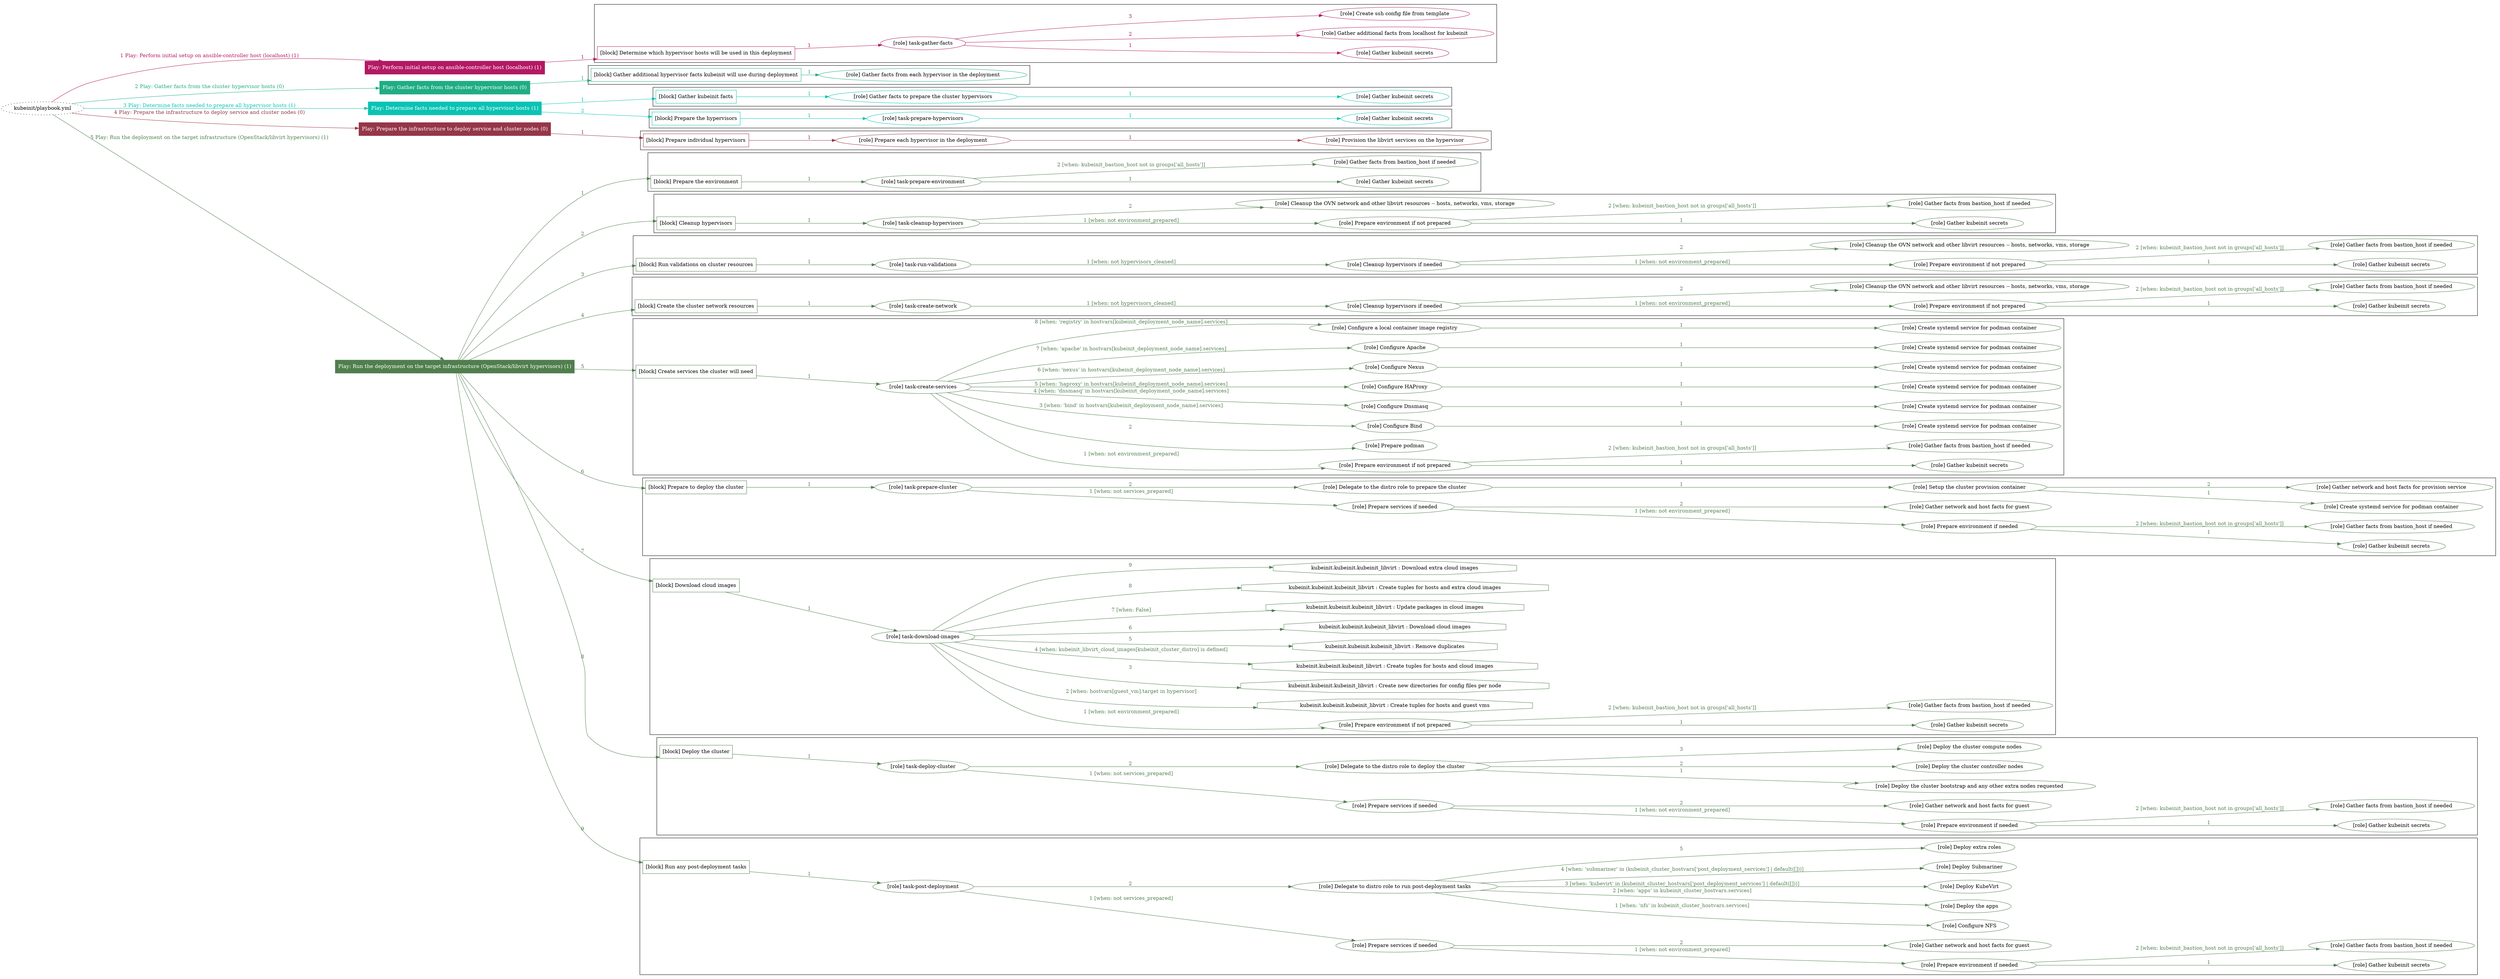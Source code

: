 digraph {
	graph [concentrate=true ordering=in rankdir=LR ratio=fill]
	edge [esep=5 sep=10]
	"kubeinit/playbook.yml" [URL="/home/runner/work/kubeinit/kubeinit/kubeinit/playbook.yml" id=playbook_418d2bfc style=dotted]
	"kubeinit/playbook.yml" -> play_fb52fb12 [label="1 Play: Perform initial setup on ansible-controller host (localhost) (1)" color="#b31964" fontcolor="#b31964" id=edge_play_fb52fb12 labeltooltip="1 Play: Perform initial setup on ansible-controller host (localhost) (1)" tooltip="1 Play: Perform initial setup on ansible-controller host (localhost) (1)"]
	subgraph "Play: Perform initial setup on ansible-controller host (localhost) (1)" {
		play_fb52fb12 [label="Play: Perform initial setup on ansible-controller host (localhost) (1)" URL="/home/runner/work/kubeinit/kubeinit/kubeinit/playbook.yml" color="#b31964" fontcolor="#ffffff" id=play_fb52fb12 shape=box style=filled tooltip=localhost]
		play_fb52fb12 -> block_647c494e [label=1 color="#b31964" fontcolor="#b31964" id=edge_block_647c494e labeltooltip=1 tooltip=1]
		subgraph cluster_block_647c494e {
			block_647c494e [label="[block] Determine which hypervisor hosts will be used in this deployment" URL="/home/runner/work/kubeinit/kubeinit/kubeinit/playbook.yml" color="#b31964" id=block_647c494e labeltooltip="Determine which hypervisor hosts will be used in this deployment" shape=box tooltip="Determine which hypervisor hosts will be used in this deployment"]
			block_647c494e -> role_8c9e8467 [label="1 " color="#b31964" fontcolor="#b31964" id=edge_role_8c9e8467 labeltooltip="1 " tooltip="1 "]
			subgraph "task-gather-facts" {
				role_8c9e8467 [label="[role] task-gather-facts" URL="/home/runner/work/kubeinit/kubeinit/kubeinit/playbook.yml" color="#b31964" id=role_8c9e8467 tooltip="task-gather-facts"]
				role_8c9e8467 -> role_07cc0f21 [label="1 " color="#b31964" fontcolor="#b31964" id=edge_role_07cc0f21 labeltooltip="1 " tooltip="1 "]
				subgraph "Gather kubeinit secrets" {
					role_07cc0f21 [label="[role] Gather kubeinit secrets" URL="/home/runner/.ansible/collections/ansible_collections/kubeinit/kubeinit/roles/kubeinit_prepare/tasks/build_hypervisors_group.yml" color="#b31964" id=role_07cc0f21 tooltip="Gather kubeinit secrets"]
				}
				role_8c9e8467 -> role_254f6310 [label="2 " color="#b31964" fontcolor="#b31964" id=edge_role_254f6310 labeltooltip="2 " tooltip="2 "]
				subgraph "Gather additional facts from localhost for kubeinit" {
					role_254f6310 [label="[role] Gather additional facts from localhost for kubeinit" URL="/home/runner/.ansible/collections/ansible_collections/kubeinit/kubeinit/roles/kubeinit_prepare/tasks/build_hypervisors_group.yml" color="#b31964" id=role_254f6310 tooltip="Gather additional facts from localhost for kubeinit"]
				}
				role_8c9e8467 -> role_750f3390 [label="3 " color="#b31964" fontcolor="#b31964" id=edge_role_750f3390 labeltooltip="3 " tooltip="3 "]
				subgraph "Create ssh config file from template" {
					role_750f3390 [label="[role] Create ssh config file from template" URL="/home/runner/.ansible/collections/ansible_collections/kubeinit/kubeinit/roles/kubeinit_prepare/tasks/build_hypervisors_group.yml" color="#b31964" id=role_750f3390 tooltip="Create ssh config file from template"]
				}
			}
		}
	}
	"kubeinit/playbook.yml" -> play_cf4143d2 [label="2 Play: Gather facts from the cluster hypervisor hosts (0)" color="#1fad84" fontcolor="#1fad84" id=edge_play_cf4143d2 labeltooltip="2 Play: Gather facts from the cluster hypervisor hosts (0)" tooltip="2 Play: Gather facts from the cluster hypervisor hosts (0)"]
	subgraph "Play: Gather facts from the cluster hypervisor hosts (0)" {
		play_cf4143d2 [label="Play: Gather facts from the cluster hypervisor hosts (0)" URL="/home/runner/work/kubeinit/kubeinit/kubeinit/playbook.yml" color="#1fad84" fontcolor="#ffffff" id=play_cf4143d2 shape=box style=filled tooltip="Play: Gather facts from the cluster hypervisor hosts (0)"]
		play_cf4143d2 -> block_c5629b0e [label=1 color="#1fad84" fontcolor="#1fad84" id=edge_block_c5629b0e labeltooltip=1 tooltip=1]
		subgraph cluster_block_c5629b0e {
			block_c5629b0e [label="[block] Gather additional hypervisor facts kubeinit will use during deployment" URL="/home/runner/work/kubeinit/kubeinit/kubeinit/playbook.yml" color="#1fad84" id=block_c5629b0e labeltooltip="Gather additional hypervisor facts kubeinit will use during deployment" shape=box tooltip="Gather additional hypervisor facts kubeinit will use during deployment"]
			block_c5629b0e -> role_1d498ce4 [label="1 " color="#1fad84" fontcolor="#1fad84" id=edge_role_1d498ce4 labeltooltip="1 " tooltip="1 "]
			subgraph "Gather facts from each hypervisor in the deployment" {
				role_1d498ce4 [label="[role] Gather facts from each hypervisor in the deployment" URL="/home/runner/work/kubeinit/kubeinit/kubeinit/playbook.yml" color="#1fad84" id=role_1d498ce4 tooltip="Gather facts from each hypervisor in the deployment"]
			}
		}
	}
	"kubeinit/playbook.yml" -> play_e9fd1dc8 [label="3 Play: Determine facts needed to prepare all hypervisor hosts (1)" color="#09c3b4" fontcolor="#09c3b4" id=edge_play_e9fd1dc8 labeltooltip="3 Play: Determine facts needed to prepare all hypervisor hosts (1)" tooltip="3 Play: Determine facts needed to prepare all hypervisor hosts (1)"]
	subgraph "Play: Determine facts needed to prepare all hypervisor hosts (1)" {
		play_e9fd1dc8 [label="Play: Determine facts needed to prepare all hypervisor hosts (1)" URL="/home/runner/work/kubeinit/kubeinit/kubeinit/playbook.yml" color="#09c3b4" fontcolor="#ffffff" id=play_e9fd1dc8 shape=box style=filled tooltip=localhost]
		play_e9fd1dc8 -> block_72be83f2 [label=1 color="#09c3b4" fontcolor="#09c3b4" id=edge_block_72be83f2 labeltooltip=1 tooltip=1]
		subgraph cluster_block_72be83f2 {
			block_72be83f2 [label="[block] Gather kubeinit facts" URL="/home/runner/work/kubeinit/kubeinit/kubeinit/playbook.yml" color="#09c3b4" id=block_72be83f2 labeltooltip="Gather kubeinit facts" shape=box tooltip="Gather kubeinit facts"]
			block_72be83f2 -> role_18a1ffec [label="1 " color="#09c3b4" fontcolor="#09c3b4" id=edge_role_18a1ffec labeltooltip="1 " tooltip="1 "]
			subgraph "Gather facts to prepare the cluster hypervisors" {
				role_18a1ffec [label="[role] Gather facts to prepare the cluster hypervisors" URL="/home/runner/work/kubeinit/kubeinit/kubeinit/playbook.yml" color="#09c3b4" id=role_18a1ffec tooltip="Gather facts to prepare the cluster hypervisors"]
				role_18a1ffec -> role_fac9ff29 [label="1 " color="#09c3b4" fontcolor="#09c3b4" id=edge_role_fac9ff29 labeltooltip="1 " tooltip="1 "]
				subgraph "Gather kubeinit secrets" {
					role_fac9ff29 [label="[role] Gather kubeinit secrets" URL="/home/runner/.ansible/collections/ansible_collections/kubeinit/kubeinit/roles/kubeinit_prepare/tasks/gather_kubeinit_facts.yml" color="#09c3b4" id=role_fac9ff29 tooltip="Gather kubeinit secrets"]
				}
			}
		}
		play_e9fd1dc8 -> block_84695a06 [label=2 color="#09c3b4" fontcolor="#09c3b4" id=edge_block_84695a06 labeltooltip=2 tooltip=2]
		subgraph cluster_block_84695a06 {
			block_84695a06 [label="[block] Prepare the hypervisors" URL="/home/runner/work/kubeinit/kubeinit/kubeinit/playbook.yml" color="#09c3b4" id=block_84695a06 labeltooltip="Prepare the hypervisors" shape=box tooltip="Prepare the hypervisors"]
			block_84695a06 -> role_2bb47399 [label="1 " color="#09c3b4" fontcolor="#09c3b4" id=edge_role_2bb47399 labeltooltip="1 " tooltip="1 "]
			subgraph "task-prepare-hypervisors" {
				role_2bb47399 [label="[role] task-prepare-hypervisors" URL="/home/runner/work/kubeinit/kubeinit/kubeinit/playbook.yml" color="#09c3b4" id=role_2bb47399 tooltip="task-prepare-hypervisors"]
				role_2bb47399 -> role_1e9d9e62 [label="1 " color="#09c3b4" fontcolor="#09c3b4" id=edge_role_1e9d9e62 labeltooltip="1 " tooltip="1 "]
				subgraph "Gather kubeinit secrets" {
					role_1e9d9e62 [label="[role] Gather kubeinit secrets" URL="/home/runner/.ansible/collections/ansible_collections/kubeinit/kubeinit/roles/kubeinit_prepare/tasks/gather_kubeinit_facts.yml" color="#09c3b4" id=role_1e9d9e62 tooltip="Gather kubeinit secrets"]
				}
			}
		}
	}
	"kubeinit/playbook.yml" -> play_5a05a8ad [label="4 Play: Prepare the infrastructure to deploy service and cluster nodes (0)" color="#963648" fontcolor="#963648" id=edge_play_5a05a8ad labeltooltip="4 Play: Prepare the infrastructure to deploy service and cluster nodes (0)" tooltip="4 Play: Prepare the infrastructure to deploy service and cluster nodes (0)"]
	subgraph "Play: Prepare the infrastructure to deploy service and cluster nodes (0)" {
		play_5a05a8ad [label="Play: Prepare the infrastructure to deploy service and cluster nodes (0)" URL="/home/runner/work/kubeinit/kubeinit/kubeinit/playbook.yml" color="#963648" fontcolor="#ffffff" id=play_5a05a8ad shape=box style=filled tooltip="Play: Prepare the infrastructure to deploy service and cluster nodes (0)"]
		play_5a05a8ad -> block_cf845416 [label=1 color="#963648" fontcolor="#963648" id=edge_block_cf845416 labeltooltip=1 tooltip=1]
		subgraph cluster_block_cf845416 {
			block_cf845416 [label="[block] Prepare individual hypervisors" URL="/home/runner/work/kubeinit/kubeinit/kubeinit/playbook.yml" color="#963648" id=block_cf845416 labeltooltip="Prepare individual hypervisors" shape=box tooltip="Prepare individual hypervisors"]
			block_cf845416 -> role_5f74d493 [label="1 " color="#963648" fontcolor="#963648" id=edge_role_5f74d493 labeltooltip="1 " tooltip="1 "]
			subgraph "Prepare each hypervisor in the deployment" {
				role_5f74d493 [label="[role] Prepare each hypervisor in the deployment" URL="/home/runner/work/kubeinit/kubeinit/kubeinit/playbook.yml" color="#963648" id=role_5f74d493 tooltip="Prepare each hypervisor in the deployment"]
				role_5f74d493 -> role_e49e40b5 [label="1 " color="#963648" fontcolor="#963648" id=edge_role_e49e40b5 labeltooltip="1 " tooltip="1 "]
				subgraph "Provision the libvirt services on the hypervisor" {
					role_e49e40b5 [label="[role] Provision the libvirt services on the hypervisor" URL="/home/runner/.ansible/collections/ansible_collections/kubeinit/kubeinit/roles/kubeinit_prepare/tasks/prepare_hypervisor.yml" color="#963648" id=role_e49e40b5 tooltip="Provision the libvirt services on the hypervisor"]
				}
			}
		}
	}
	"kubeinit/playbook.yml" -> play_226c351c [label="5 Play: Run the deployment on the target infrastructure (OpenStack/libvirt hypervisors) (1)" color="#507f4d" fontcolor="#507f4d" id=edge_play_226c351c labeltooltip="5 Play: Run the deployment on the target infrastructure (OpenStack/libvirt hypervisors) (1)" tooltip="5 Play: Run the deployment on the target infrastructure (OpenStack/libvirt hypervisors) (1)"]
	subgraph "Play: Run the deployment on the target infrastructure (OpenStack/libvirt hypervisors) (1)" {
		play_226c351c [label="Play: Run the deployment on the target infrastructure (OpenStack/libvirt hypervisors) (1)" URL="/home/runner/work/kubeinit/kubeinit/kubeinit/playbook.yml" color="#507f4d" fontcolor="#ffffff" id=play_226c351c shape=box style=filled tooltip=localhost]
		play_226c351c -> block_0d0833ee [label=1 color="#507f4d" fontcolor="#507f4d" id=edge_block_0d0833ee labeltooltip=1 tooltip=1]
		subgraph cluster_block_0d0833ee {
			block_0d0833ee [label="[block] Prepare the environment" URL="/home/runner/work/kubeinit/kubeinit/kubeinit/playbook.yml" color="#507f4d" id=block_0d0833ee labeltooltip="Prepare the environment" shape=box tooltip="Prepare the environment"]
			block_0d0833ee -> role_12a339a7 [label="1 " color="#507f4d" fontcolor="#507f4d" id=edge_role_12a339a7 labeltooltip="1 " tooltip="1 "]
			subgraph "task-prepare-environment" {
				role_12a339a7 [label="[role] task-prepare-environment" URL="/home/runner/work/kubeinit/kubeinit/kubeinit/playbook.yml" color="#507f4d" id=role_12a339a7 tooltip="task-prepare-environment"]
				role_12a339a7 -> role_9203b03c [label="1 " color="#507f4d" fontcolor="#507f4d" id=edge_role_9203b03c labeltooltip="1 " tooltip="1 "]
				subgraph "Gather kubeinit secrets" {
					role_9203b03c [label="[role] Gather kubeinit secrets" URL="/home/runner/.ansible/collections/ansible_collections/kubeinit/kubeinit/roles/kubeinit_prepare/tasks/gather_kubeinit_facts.yml" color="#507f4d" id=role_9203b03c tooltip="Gather kubeinit secrets"]
				}
				role_12a339a7 -> role_348e39b2 [label="2 [when: kubeinit_bastion_host not in groups['all_hosts']]" color="#507f4d" fontcolor="#507f4d" id=edge_role_348e39b2 labeltooltip="2 [when: kubeinit_bastion_host not in groups['all_hosts']]" tooltip="2 [when: kubeinit_bastion_host not in groups['all_hosts']]"]
				subgraph "Gather facts from bastion_host if needed" {
					role_348e39b2 [label="[role] Gather facts from bastion_host if needed" URL="/home/runner/.ansible/collections/ansible_collections/kubeinit/kubeinit/roles/kubeinit_prepare/tasks/main.yml" color="#507f4d" id=role_348e39b2 tooltip="Gather facts from bastion_host if needed"]
				}
			}
		}
		play_226c351c -> block_e5f6776a [label=2 color="#507f4d" fontcolor="#507f4d" id=edge_block_e5f6776a labeltooltip=2 tooltip=2]
		subgraph cluster_block_e5f6776a {
			block_e5f6776a [label="[block] Cleanup hypervisors" URL="/home/runner/work/kubeinit/kubeinit/kubeinit/playbook.yml" color="#507f4d" id=block_e5f6776a labeltooltip="Cleanup hypervisors" shape=box tooltip="Cleanup hypervisors"]
			block_e5f6776a -> role_2f80d432 [label="1 " color="#507f4d" fontcolor="#507f4d" id=edge_role_2f80d432 labeltooltip="1 " tooltip="1 "]
			subgraph "task-cleanup-hypervisors" {
				role_2f80d432 [label="[role] task-cleanup-hypervisors" URL="/home/runner/work/kubeinit/kubeinit/kubeinit/playbook.yml" color="#507f4d" id=role_2f80d432 tooltip="task-cleanup-hypervisors"]
				role_2f80d432 -> role_4035e49c [label="1 [when: not environment_prepared]" color="#507f4d" fontcolor="#507f4d" id=edge_role_4035e49c labeltooltip="1 [when: not environment_prepared]" tooltip="1 [when: not environment_prepared]"]
				subgraph "Prepare environment if not prepared" {
					role_4035e49c [label="[role] Prepare environment if not prepared" URL="/home/runner/.ansible/collections/ansible_collections/kubeinit/kubeinit/roles/kubeinit_libvirt/tasks/cleanup_hypervisors.yml" color="#507f4d" id=role_4035e49c tooltip="Prepare environment if not prepared"]
					role_4035e49c -> role_05c20b3e [label="1 " color="#507f4d" fontcolor="#507f4d" id=edge_role_05c20b3e labeltooltip="1 " tooltip="1 "]
					subgraph "Gather kubeinit secrets" {
						role_05c20b3e [label="[role] Gather kubeinit secrets" URL="/home/runner/.ansible/collections/ansible_collections/kubeinit/kubeinit/roles/kubeinit_prepare/tasks/gather_kubeinit_facts.yml" color="#507f4d" id=role_05c20b3e tooltip="Gather kubeinit secrets"]
					}
					role_4035e49c -> role_da73dd95 [label="2 [when: kubeinit_bastion_host not in groups['all_hosts']]" color="#507f4d" fontcolor="#507f4d" id=edge_role_da73dd95 labeltooltip="2 [when: kubeinit_bastion_host not in groups['all_hosts']]" tooltip="2 [when: kubeinit_bastion_host not in groups['all_hosts']]"]
					subgraph "Gather facts from bastion_host if needed" {
						role_da73dd95 [label="[role] Gather facts from bastion_host if needed" URL="/home/runner/.ansible/collections/ansible_collections/kubeinit/kubeinit/roles/kubeinit_prepare/tasks/main.yml" color="#507f4d" id=role_da73dd95 tooltip="Gather facts from bastion_host if needed"]
					}
				}
				role_2f80d432 -> role_8ffe65ba [label="2 " color="#507f4d" fontcolor="#507f4d" id=edge_role_8ffe65ba labeltooltip="2 " tooltip="2 "]
				subgraph "Cleanup the OVN network and other libvirt resources -- hosts, networks, vms, storage" {
					role_8ffe65ba [label="[role] Cleanup the OVN network and other libvirt resources -- hosts, networks, vms, storage" URL="/home/runner/.ansible/collections/ansible_collections/kubeinit/kubeinit/roles/kubeinit_libvirt/tasks/cleanup_hypervisors.yml" color="#507f4d" id=role_8ffe65ba tooltip="Cleanup the OVN network and other libvirt resources -- hosts, networks, vms, storage"]
				}
			}
		}
		play_226c351c -> block_7e223d70 [label=3 color="#507f4d" fontcolor="#507f4d" id=edge_block_7e223d70 labeltooltip=3 tooltip=3]
		subgraph cluster_block_7e223d70 {
			block_7e223d70 [label="[block] Run validations on cluster resources" URL="/home/runner/work/kubeinit/kubeinit/kubeinit/playbook.yml" color="#507f4d" id=block_7e223d70 labeltooltip="Run validations on cluster resources" shape=box tooltip="Run validations on cluster resources"]
			block_7e223d70 -> role_1813e3e9 [label="1 " color="#507f4d" fontcolor="#507f4d" id=edge_role_1813e3e9 labeltooltip="1 " tooltip="1 "]
			subgraph "task-run-validations" {
				role_1813e3e9 [label="[role] task-run-validations" URL="/home/runner/work/kubeinit/kubeinit/kubeinit/playbook.yml" color="#507f4d" id=role_1813e3e9 tooltip="task-run-validations"]
				role_1813e3e9 -> role_ac497dbe [label="1 [when: not hypervisors_cleaned]" color="#507f4d" fontcolor="#507f4d" id=edge_role_ac497dbe labeltooltip="1 [when: not hypervisors_cleaned]" tooltip="1 [when: not hypervisors_cleaned]"]
				subgraph "Cleanup hypervisors if needed" {
					role_ac497dbe [label="[role] Cleanup hypervisors if needed" URL="/home/runner/.ansible/collections/ansible_collections/kubeinit/kubeinit/roles/kubeinit_validations/tasks/main.yml" color="#507f4d" id=role_ac497dbe tooltip="Cleanup hypervisors if needed"]
					role_ac497dbe -> role_4393bba1 [label="1 [when: not environment_prepared]" color="#507f4d" fontcolor="#507f4d" id=edge_role_4393bba1 labeltooltip="1 [when: not environment_prepared]" tooltip="1 [when: not environment_prepared]"]
					subgraph "Prepare environment if not prepared" {
						role_4393bba1 [label="[role] Prepare environment if not prepared" URL="/home/runner/.ansible/collections/ansible_collections/kubeinit/kubeinit/roles/kubeinit_libvirt/tasks/cleanup_hypervisors.yml" color="#507f4d" id=role_4393bba1 tooltip="Prepare environment if not prepared"]
						role_4393bba1 -> role_96490228 [label="1 " color="#507f4d" fontcolor="#507f4d" id=edge_role_96490228 labeltooltip="1 " tooltip="1 "]
						subgraph "Gather kubeinit secrets" {
							role_96490228 [label="[role] Gather kubeinit secrets" URL="/home/runner/.ansible/collections/ansible_collections/kubeinit/kubeinit/roles/kubeinit_prepare/tasks/gather_kubeinit_facts.yml" color="#507f4d" id=role_96490228 tooltip="Gather kubeinit secrets"]
						}
						role_4393bba1 -> role_9566bde4 [label="2 [when: kubeinit_bastion_host not in groups['all_hosts']]" color="#507f4d" fontcolor="#507f4d" id=edge_role_9566bde4 labeltooltip="2 [when: kubeinit_bastion_host not in groups['all_hosts']]" tooltip="2 [when: kubeinit_bastion_host not in groups['all_hosts']]"]
						subgraph "Gather facts from bastion_host if needed" {
							role_9566bde4 [label="[role] Gather facts from bastion_host if needed" URL="/home/runner/.ansible/collections/ansible_collections/kubeinit/kubeinit/roles/kubeinit_prepare/tasks/main.yml" color="#507f4d" id=role_9566bde4 tooltip="Gather facts from bastion_host if needed"]
						}
					}
					role_ac497dbe -> role_f7d7e502 [label="2 " color="#507f4d" fontcolor="#507f4d" id=edge_role_f7d7e502 labeltooltip="2 " tooltip="2 "]
					subgraph "Cleanup the OVN network and other libvirt resources -- hosts, networks, vms, storage" {
						role_f7d7e502 [label="[role] Cleanup the OVN network and other libvirt resources -- hosts, networks, vms, storage" URL="/home/runner/.ansible/collections/ansible_collections/kubeinit/kubeinit/roles/kubeinit_libvirt/tasks/cleanup_hypervisors.yml" color="#507f4d" id=role_f7d7e502 tooltip="Cleanup the OVN network and other libvirt resources -- hosts, networks, vms, storage"]
					}
				}
			}
		}
		play_226c351c -> block_7b2e7233 [label=4 color="#507f4d" fontcolor="#507f4d" id=edge_block_7b2e7233 labeltooltip=4 tooltip=4]
		subgraph cluster_block_7b2e7233 {
			block_7b2e7233 [label="[block] Create the cluster network resources" URL="/home/runner/work/kubeinit/kubeinit/kubeinit/playbook.yml" color="#507f4d" id=block_7b2e7233 labeltooltip="Create the cluster network resources" shape=box tooltip="Create the cluster network resources"]
			block_7b2e7233 -> role_59318cd5 [label="1 " color="#507f4d" fontcolor="#507f4d" id=edge_role_59318cd5 labeltooltip="1 " tooltip="1 "]
			subgraph "task-create-network" {
				role_59318cd5 [label="[role] task-create-network" URL="/home/runner/work/kubeinit/kubeinit/kubeinit/playbook.yml" color="#507f4d" id=role_59318cd5 tooltip="task-create-network"]
				role_59318cd5 -> role_4d03915d [label="1 [when: not hypervisors_cleaned]" color="#507f4d" fontcolor="#507f4d" id=edge_role_4d03915d labeltooltip="1 [when: not hypervisors_cleaned]" tooltip="1 [when: not hypervisors_cleaned]"]
				subgraph "Cleanup hypervisors if needed" {
					role_4d03915d [label="[role] Cleanup hypervisors if needed" URL="/home/runner/.ansible/collections/ansible_collections/kubeinit/kubeinit/roles/kubeinit_libvirt/tasks/create_network.yml" color="#507f4d" id=role_4d03915d tooltip="Cleanup hypervisors if needed"]
					role_4d03915d -> role_93c51bbc [label="1 [when: not environment_prepared]" color="#507f4d" fontcolor="#507f4d" id=edge_role_93c51bbc labeltooltip="1 [when: not environment_prepared]" tooltip="1 [when: not environment_prepared]"]
					subgraph "Prepare environment if not prepared" {
						role_93c51bbc [label="[role] Prepare environment if not prepared" URL="/home/runner/.ansible/collections/ansible_collections/kubeinit/kubeinit/roles/kubeinit_libvirt/tasks/cleanup_hypervisors.yml" color="#507f4d" id=role_93c51bbc tooltip="Prepare environment if not prepared"]
						role_93c51bbc -> role_6c30ab9c [label="1 " color="#507f4d" fontcolor="#507f4d" id=edge_role_6c30ab9c labeltooltip="1 " tooltip="1 "]
						subgraph "Gather kubeinit secrets" {
							role_6c30ab9c [label="[role] Gather kubeinit secrets" URL="/home/runner/.ansible/collections/ansible_collections/kubeinit/kubeinit/roles/kubeinit_prepare/tasks/gather_kubeinit_facts.yml" color="#507f4d" id=role_6c30ab9c tooltip="Gather kubeinit secrets"]
						}
						role_93c51bbc -> role_0e235330 [label="2 [when: kubeinit_bastion_host not in groups['all_hosts']]" color="#507f4d" fontcolor="#507f4d" id=edge_role_0e235330 labeltooltip="2 [when: kubeinit_bastion_host not in groups['all_hosts']]" tooltip="2 [when: kubeinit_bastion_host not in groups['all_hosts']]"]
						subgraph "Gather facts from bastion_host if needed" {
							role_0e235330 [label="[role] Gather facts from bastion_host if needed" URL="/home/runner/.ansible/collections/ansible_collections/kubeinit/kubeinit/roles/kubeinit_prepare/tasks/main.yml" color="#507f4d" id=role_0e235330 tooltip="Gather facts from bastion_host if needed"]
						}
					}
					role_4d03915d -> role_230f0620 [label="2 " color="#507f4d" fontcolor="#507f4d" id=edge_role_230f0620 labeltooltip="2 " tooltip="2 "]
					subgraph "Cleanup the OVN network and other libvirt resources -- hosts, networks, vms, storage" {
						role_230f0620 [label="[role] Cleanup the OVN network and other libvirt resources -- hosts, networks, vms, storage" URL="/home/runner/.ansible/collections/ansible_collections/kubeinit/kubeinit/roles/kubeinit_libvirt/tasks/cleanup_hypervisors.yml" color="#507f4d" id=role_230f0620 tooltip="Cleanup the OVN network and other libvirt resources -- hosts, networks, vms, storage"]
					}
				}
			}
		}
		play_226c351c -> block_770da440 [label=5 color="#507f4d" fontcolor="#507f4d" id=edge_block_770da440 labeltooltip=5 tooltip=5]
		subgraph cluster_block_770da440 {
			block_770da440 [label="[block] Create services the cluster will need" URL="/home/runner/work/kubeinit/kubeinit/kubeinit/playbook.yml" color="#507f4d" id=block_770da440 labeltooltip="Create services the cluster will need" shape=box tooltip="Create services the cluster will need"]
			block_770da440 -> role_fbfa5c6b [label="1 " color="#507f4d" fontcolor="#507f4d" id=edge_role_fbfa5c6b labeltooltip="1 " tooltip="1 "]
			subgraph "task-create-services" {
				role_fbfa5c6b [label="[role] task-create-services" URL="/home/runner/work/kubeinit/kubeinit/kubeinit/playbook.yml" color="#507f4d" id=role_fbfa5c6b tooltip="task-create-services"]
				role_fbfa5c6b -> role_f1bb0280 [label="1 [when: not environment_prepared]" color="#507f4d" fontcolor="#507f4d" id=edge_role_f1bb0280 labeltooltip="1 [when: not environment_prepared]" tooltip="1 [when: not environment_prepared]"]
				subgraph "Prepare environment if not prepared" {
					role_f1bb0280 [label="[role] Prepare environment if not prepared" URL="/home/runner/.ansible/collections/ansible_collections/kubeinit/kubeinit/roles/kubeinit_services/tasks/main.yml" color="#507f4d" id=role_f1bb0280 tooltip="Prepare environment if not prepared"]
					role_f1bb0280 -> role_6a27926b [label="1 " color="#507f4d" fontcolor="#507f4d" id=edge_role_6a27926b labeltooltip="1 " tooltip="1 "]
					subgraph "Gather kubeinit secrets" {
						role_6a27926b [label="[role] Gather kubeinit secrets" URL="/home/runner/.ansible/collections/ansible_collections/kubeinit/kubeinit/roles/kubeinit_prepare/tasks/gather_kubeinit_facts.yml" color="#507f4d" id=role_6a27926b tooltip="Gather kubeinit secrets"]
					}
					role_f1bb0280 -> role_a2e1a85d [label="2 [when: kubeinit_bastion_host not in groups['all_hosts']]" color="#507f4d" fontcolor="#507f4d" id=edge_role_a2e1a85d labeltooltip="2 [when: kubeinit_bastion_host not in groups['all_hosts']]" tooltip="2 [when: kubeinit_bastion_host not in groups['all_hosts']]"]
					subgraph "Gather facts from bastion_host if needed" {
						role_a2e1a85d [label="[role] Gather facts from bastion_host if needed" URL="/home/runner/.ansible/collections/ansible_collections/kubeinit/kubeinit/roles/kubeinit_prepare/tasks/main.yml" color="#507f4d" id=role_a2e1a85d tooltip="Gather facts from bastion_host if needed"]
					}
				}
				role_fbfa5c6b -> role_d52e52eb [label="2 " color="#507f4d" fontcolor="#507f4d" id=edge_role_d52e52eb labeltooltip="2 " tooltip="2 "]
				subgraph "Prepare podman" {
					role_d52e52eb [label="[role] Prepare podman" URL="/home/runner/.ansible/collections/ansible_collections/kubeinit/kubeinit/roles/kubeinit_services/tasks/00_create_service_pod.yml" color="#507f4d" id=role_d52e52eb tooltip="Prepare podman"]
				}
				role_fbfa5c6b -> role_a9e8539f [label="3 [when: 'bind' in hostvars[kubeinit_deployment_node_name].services]" color="#507f4d" fontcolor="#507f4d" id=edge_role_a9e8539f labeltooltip="3 [when: 'bind' in hostvars[kubeinit_deployment_node_name].services]" tooltip="3 [when: 'bind' in hostvars[kubeinit_deployment_node_name].services]"]
				subgraph "Configure Bind" {
					role_a9e8539f [label="[role] Configure Bind" URL="/home/runner/.ansible/collections/ansible_collections/kubeinit/kubeinit/roles/kubeinit_services/tasks/start_services_containers.yml" color="#507f4d" id=role_a9e8539f tooltip="Configure Bind"]
					role_a9e8539f -> role_d9cced98 [label="1 " color="#507f4d" fontcolor="#507f4d" id=edge_role_d9cced98 labeltooltip="1 " tooltip="1 "]
					subgraph "Create systemd service for podman container" {
						role_d9cced98 [label="[role] Create systemd service for podman container" URL="/home/runner/.ansible/collections/ansible_collections/kubeinit/kubeinit/roles/kubeinit_bind/tasks/main.yml" color="#507f4d" id=role_d9cced98 tooltip="Create systemd service for podman container"]
					}
				}
				role_fbfa5c6b -> role_77e31aeb [label="4 [when: 'dnsmasq' in hostvars[kubeinit_deployment_node_name].services]" color="#507f4d" fontcolor="#507f4d" id=edge_role_77e31aeb labeltooltip="4 [when: 'dnsmasq' in hostvars[kubeinit_deployment_node_name].services]" tooltip="4 [when: 'dnsmasq' in hostvars[kubeinit_deployment_node_name].services]"]
				subgraph "Configure Dnsmasq" {
					role_77e31aeb [label="[role] Configure Dnsmasq" URL="/home/runner/.ansible/collections/ansible_collections/kubeinit/kubeinit/roles/kubeinit_services/tasks/start_services_containers.yml" color="#507f4d" id=role_77e31aeb tooltip="Configure Dnsmasq"]
					role_77e31aeb -> role_8109e926 [label="1 " color="#507f4d" fontcolor="#507f4d" id=edge_role_8109e926 labeltooltip="1 " tooltip="1 "]
					subgraph "Create systemd service for podman container" {
						role_8109e926 [label="[role] Create systemd service for podman container" URL="/home/runner/.ansible/collections/ansible_collections/kubeinit/kubeinit/roles/kubeinit_dnsmasq/tasks/main.yml" color="#507f4d" id=role_8109e926 tooltip="Create systemd service for podman container"]
					}
				}
				role_fbfa5c6b -> role_cc6362f7 [label="5 [when: 'haproxy' in hostvars[kubeinit_deployment_node_name].services]" color="#507f4d" fontcolor="#507f4d" id=edge_role_cc6362f7 labeltooltip="5 [when: 'haproxy' in hostvars[kubeinit_deployment_node_name].services]" tooltip="5 [when: 'haproxy' in hostvars[kubeinit_deployment_node_name].services]"]
				subgraph "Configure HAProxy" {
					role_cc6362f7 [label="[role] Configure HAProxy" URL="/home/runner/.ansible/collections/ansible_collections/kubeinit/kubeinit/roles/kubeinit_services/tasks/start_services_containers.yml" color="#507f4d" id=role_cc6362f7 tooltip="Configure HAProxy"]
					role_cc6362f7 -> role_63cab3aa [label="1 " color="#507f4d" fontcolor="#507f4d" id=edge_role_63cab3aa labeltooltip="1 " tooltip="1 "]
					subgraph "Create systemd service for podman container" {
						role_63cab3aa [label="[role] Create systemd service for podman container" URL="/home/runner/.ansible/collections/ansible_collections/kubeinit/kubeinit/roles/kubeinit_haproxy/tasks/main.yml" color="#507f4d" id=role_63cab3aa tooltip="Create systemd service for podman container"]
					}
				}
				role_fbfa5c6b -> role_079152d2 [label="6 [when: 'nexus' in hostvars[kubeinit_deployment_node_name].services]" color="#507f4d" fontcolor="#507f4d" id=edge_role_079152d2 labeltooltip="6 [when: 'nexus' in hostvars[kubeinit_deployment_node_name].services]" tooltip="6 [when: 'nexus' in hostvars[kubeinit_deployment_node_name].services]"]
				subgraph "Configure Nexus" {
					role_079152d2 [label="[role] Configure Nexus" URL="/home/runner/.ansible/collections/ansible_collections/kubeinit/kubeinit/roles/kubeinit_services/tasks/start_services_containers.yml" color="#507f4d" id=role_079152d2 tooltip="Configure Nexus"]
					role_079152d2 -> role_f82d4750 [label="1 " color="#507f4d" fontcolor="#507f4d" id=edge_role_f82d4750 labeltooltip="1 " tooltip="1 "]
					subgraph "Create systemd service for podman container" {
						role_f82d4750 [label="[role] Create systemd service for podman container" URL="/home/runner/.ansible/collections/ansible_collections/kubeinit/kubeinit/roles/kubeinit_nexus/tasks/main.yml" color="#507f4d" id=role_f82d4750 tooltip="Create systemd service for podman container"]
					}
				}
				role_fbfa5c6b -> role_8fa9f45a [label="7 [when: 'apache' in hostvars[kubeinit_deployment_node_name].services]" color="#507f4d" fontcolor="#507f4d" id=edge_role_8fa9f45a labeltooltip="7 [when: 'apache' in hostvars[kubeinit_deployment_node_name].services]" tooltip="7 [when: 'apache' in hostvars[kubeinit_deployment_node_name].services]"]
				subgraph "Configure Apache" {
					role_8fa9f45a [label="[role] Configure Apache" URL="/home/runner/.ansible/collections/ansible_collections/kubeinit/kubeinit/roles/kubeinit_services/tasks/start_services_containers.yml" color="#507f4d" id=role_8fa9f45a tooltip="Configure Apache"]
					role_8fa9f45a -> role_835e9697 [label="1 " color="#507f4d" fontcolor="#507f4d" id=edge_role_835e9697 labeltooltip="1 " tooltip="1 "]
					subgraph "Create systemd service for podman container" {
						role_835e9697 [label="[role] Create systemd service for podman container" URL="/home/runner/.ansible/collections/ansible_collections/kubeinit/kubeinit/roles/kubeinit_apache/tasks/main.yml" color="#507f4d" id=role_835e9697 tooltip="Create systemd service for podman container"]
					}
				}
				role_fbfa5c6b -> role_0c219d09 [label="8 [when: 'registry' in hostvars[kubeinit_deployment_node_name].services]" color="#507f4d" fontcolor="#507f4d" id=edge_role_0c219d09 labeltooltip="8 [when: 'registry' in hostvars[kubeinit_deployment_node_name].services]" tooltip="8 [when: 'registry' in hostvars[kubeinit_deployment_node_name].services]"]
				subgraph "Configure a local container image registry" {
					role_0c219d09 [label="[role] Configure a local container image registry" URL="/home/runner/.ansible/collections/ansible_collections/kubeinit/kubeinit/roles/kubeinit_services/tasks/start_services_containers.yml" color="#507f4d" id=role_0c219d09 tooltip="Configure a local container image registry"]
					role_0c219d09 -> role_72310ade [label="1 " color="#507f4d" fontcolor="#507f4d" id=edge_role_72310ade labeltooltip="1 " tooltip="1 "]
					subgraph "Create systemd service for podman container" {
						role_72310ade [label="[role] Create systemd service for podman container" URL="/home/runner/.ansible/collections/ansible_collections/kubeinit/kubeinit/roles/kubeinit_registry/tasks/main.yml" color="#507f4d" id=role_72310ade tooltip="Create systemd service for podman container"]
					}
				}
			}
		}
		play_226c351c -> block_ed87bb56 [label=6 color="#507f4d" fontcolor="#507f4d" id=edge_block_ed87bb56 labeltooltip=6 tooltip=6]
		subgraph cluster_block_ed87bb56 {
			block_ed87bb56 [label="[block] Prepare to deploy the cluster" URL="/home/runner/work/kubeinit/kubeinit/kubeinit/playbook.yml" color="#507f4d" id=block_ed87bb56 labeltooltip="Prepare to deploy the cluster" shape=box tooltip="Prepare to deploy the cluster"]
			block_ed87bb56 -> role_85a5450d [label="1 " color="#507f4d" fontcolor="#507f4d" id=edge_role_85a5450d labeltooltip="1 " tooltip="1 "]
			subgraph "task-prepare-cluster" {
				role_85a5450d [label="[role] task-prepare-cluster" URL="/home/runner/work/kubeinit/kubeinit/kubeinit/playbook.yml" color="#507f4d" id=role_85a5450d tooltip="task-prepare-cluster"]
				role_85a5450d -> role_460d17fe [label="1 [when: not services_prepared]" color="#507f4d" fontcolor="#507f4d" id=edge_role_460d17fe labeltooltip="1 [when: not services_prepared]" tooltip="1 [when: not services_prepared]"]
				subgraph "Prepare services if needed" {
					role_460d17fe [label="[role] Prepare services if needed" URL="/home/runner/.ansible/collections/ansible_collections/kubeinit/kubeinit/roles/kubeinit_prepare/tasks/prepare_cluster.yml" color="#507f4d" id=role_460d17fe tooltip="Prepare services if needed"]
					role_460d17fe -> role_149348e2 [label="1 [when: not environment_prepared]" color="#507f4d" fontcolor="#507f4d" id=edge_role_149348e2 labeltooltip="1 [when: not environment_prepared]" tooltip="1 [when: not environment_prepared]"]
					subgraph "Prepare environment if needed" {
						role_149348e2 [label="[role] Prepare environment if needed" URL="/home/runner/.ansible/collections/ansible_collections/kubeinit/kubeinit/roles/kubeinit_services/tasks/prepare_services.yml" color="#507f4d" id=role_149348e2 tooltip="Prepare environment if needed"]
						role_149348e2 -> role_325a8242 [label="1 " color="#507f4d" fontcolor="#507f4d" id=edge_role_325a8242 labeltooltip="1 " tooltip="1 "]
						subgraph "Gather kubeinit secrets" {
							role_325a8242 [label="[role] Gather kubeinit secrets" URL="/home/runner/.ansible/collections/ansible_collections/kubeinit/kubeinit/roles/kubeinit_prepare/tasks/gather_kubeinit_facts.yml" color="#507f4d" id=role_325a8242 tooltip="Gather kubeinit secrets"]
						}
						role_149348e2 -> role_a663742e [label="2 [when: kubeinit_bastion_host not in groups['all_hosts']]" color="#507f4d" fontcolor="#507f4d" id=edge_role_a663742e labeltooltip="2 [when: kubeinit_bastion_host not in groups['all_hosts']]" tooltip="2 [when: kubeinit_bastion_host not in groups['all_hosts']]"]
						subgraph "Gather facts from bastion_host if needed" {
							role_a663742e [label="[role] Gather facts from bastion_host if needed" URL="/home/runner/.ansible/collections/ansible_collections/kubeinit/kubeinit/roles/kubeinit_prepare/tasks/main.yml" color="#507f4d" id=role_a663742e tooltip="Gather facts from bastion_host if needed"]
						}
					}
					role_460d17fe -> role_95703b48 [label="2 " color="#507f4d" fontcolor="#507f4d" id=edge_role_95703b48 labeltooltip="2 " tooltip="2 "]
					subgraph "Gather network and host facts for guest" {
						role_95703b48 [label="[role] Gather network and host facts for guest" URL="/home/runner/.ansible/collections/ansible_collections/kubeinit/kubeinit/roles/kubeinit_services/tasks/prepare_services.yml" color="#507f4d" id=role_95703b48 tooltip="Gather network and host facts for guest"]
					}
				}
				role_85a5450d -> role_ecc42f39 [label="2 " color="#507f4d" fontcolor="#507f4d" id=edge_role_ecc42f39 labeltooltip="2 " tooltip="2 "]
				subgraph "Delegate to the distro role to prepare the cluster" {
					role_ecc42f39 [label="[role] Delegate to the distro role to prepare the cluster" URL="/home/runner/.ansible/collections/ansible_collections/kubeinit/kubeinit/roles/kubeinit_prepare/tasks/prepare_cluster.yml" color="#507f4d" id=role_ecc42f39 tooltip="Delegate to the distro role to prepare the cluster"]
					role_ecc42f39 -> role_88241303 [label="1 " color="#507f4d" fontcolor="#507f4d" id=edge_role_88241303 labeltooltip="1 " tooltip="1 "]
					subgraph "Setup the cluster provision container" {
						role_88241303 [label="[role] Setup the cluster provision container" URL="/home/runner/.ansible/collections/ansible_collections/kubeinit/kubeinit/roles/kubeinit_openshift/tasks/prepare_cluster.yml" color="#507f4d" id=role_88241303 tooltip="Setup the cluster provision container"]
						role_88241303 -> role_76feec4a [label="1 " color="#507f4d" fontcolor="#507f4d" id=edge_role_76feec4a labeltooltip="1 " tooltip="1 "]
						subgraph "Create systemd service for podman container" {
							role_76feec4a [label="[role] Create systemd service for podman container" URL="/home/runner/.ansible/collections/ansible_collections/kubeinit/kubeinit/roles/kubeinit_services/tasks/create_provision_container.yml" color="#507f4d" id=role_76feec4a tooltip="Create systemd service for podman container"]
						}
						role_88241303 -> role_fbeafcb9 [label="2 " color="#507f4d" fontcolor="#507f4d" id=edge_role_fbeafcb9 labeltooltip="2 " tooltip="2 "]
						subgraph "Gather network and host facts for provision service" {
							role_fbeafcb9 [label="[role] Gather network and host facts for provision service" URL="/home/runner/.ansible/collections/ansible_collections/kubeinit/kubeinit/roles/kubeinit_services/tasks/create_provision_container.yml" color="#507f4d" id=role_fbeafcb9 tooltip="Gather network and host facts for provision service"]
						}
					}
				}
			}
		}
		play_226c351c -> block_dc12998a [label=7 color="#507f4d" fontcolor="#507f4d" id=edge_block_dc12998a labeltooltip=7 tooltip=7]
		subgraph cluster_block_dc12998a {
			block_dc12998a [label="[block] Download cloud images" URL="/home/runner/work/kubeinit/kubeinit/kubeinit/playbook.yml" color="#507f4d" id=block_dc12998a labeltooltip="Download cloud images" shape=box tooltip="Download cloud images"]
			block_dc12998a -> role_77064a90 [label="1 " color="#507f4d" fontcolor="#507f4d" id=edge_role_77064a90 labeltooltip="1 " tooltip="1 "]
			subgraph "task-download-images" {
				role_77064a90 [label="[role] task-download-images" URL="/home/runner/work/kubeinit/kubeinit/kubeinit/playbook.yml" color="#507f4d" id=role_77064a90 tooltip="task-download-images"]
				role_77064a90 -> role_1e0059ab [label="1 [when: not environment_prepared]" color="#507f4d" fontcolor="#507f4d" id=edge_role_1e0059ab labeltooltip="1 [when: not environment_prepared]" tooltip="1 [when: not environment_prepared]"]
				subgraph "Prepare environment if not prepared" {
					role_1e0059ab [label="[role] Prepare environment if not prepared" URL="/home/runner/.ansible/collections/ansible_collections/kubeinit/kubeinit/roles/kubeinit_libvirt/tasks/download_cloud_images.yml" color="#507f4d" id=role_1e0059ab tooltip="Prepare environment if not prepared"]
					role_1e0059ab -> role_7919d5c5 [label="1 " color="#507f4d" fontcolor="#507f4d" id=edge_role_7919d5c5 labeltooltip="1 " tooltip="1 "]
					subgraph "Gather kubeinit secrets" {
						role_7919d5c5 [label="[role] Gather kubeinit secrets" URL="/home/runner/.ansible/collections/ansible_collections/kubeinit/kubeinit/roles/kubeinit_prepare/tasks/gather_kubeinit_facts.yml" color="#507f4d" id=role_7919d5c5 tooltip="Gather kubeinit secrets"]
					}
					role_1e0059ab -> role_451e8c86 [label="2 [when: kubeinit_bastion_host not in groups['all_hosts']]" color="#507f4d" fontcolor="#507f4d" id=edge_role_451e8c86 labeltooltip="2 [when: kubeinit_bastion_host not in groups['all_hosts']]" tooltip="2 [when: kubeinit_bastion_host not in groups['all_hosts']]"]
					subgraph "Gather facts from bastion_host if needed" {
						role_451e8c86 [label="[role] Gather facts from bastion_host if needed" URL="/home/runner/.ansible/collections/ansible_collections/kubeinit/kubeinit/roles/kubeinit_prepare/tasks/main.yml" color="#507f4d" id=role_451e8c86 tooltip="Gather facts from bastion_host if needed"]
					}
				}
				task_d580ce05 [label="kubeinit.kubeinit.kubeinit_libvirt : Create tuples for hosts and guest vms" URL="/home/runner/.ansible/collections/ansible_collections/kubeinit/kubeinit/roles/kubeinit_libvirt/tasks/download_cloud_images.yml" color="#507f4d" id=task_d580ce05 shape=octagon tooltip="kubeinit.kubeinit.kubeinit_libvirt : Create tuples for hosts and guest vms"]
				role_77064a90 -> task_d580ce05 [label="2 [when: hostvars[guest_vm].target in hypervisor]" color="#507f4d" fontcolor="#507f4d" id=edge_task_d580ce05 labeltooltip="2 [when: hostvars[guest_vm].target in hypervisor]" tooltip="2 [when: hostvars[guest_vm].target in hypervisor]"]
				task_22a13be9 [label="kubeinit.kubeinit.kubeinit_libvirt : Create new directories for config files per node" URL="/home/runner/.ansible/collections/ansible_collections/kubeinit/kubeinit/roles/kubeinit_libvirt/tasks/download_cloud_images.yml" color="#507f4d" id=task_22a13be9 shape=octagon tooltip="kubeinit.kubeinit.kubeinit_libvirt : Create new directories for config files per node"]
				role_77064a90 -> task_22a13be9 [label="3 " color="#507f4d" fontcolor="#507f4d" id=edge_task_22a13be9 labeltooltip="3 " tooltip="3 "]
				task_ceb382e8 [label="kubeinit.kubeinit.kubeinit_libvirt : Create tuples for hosts and cloud images" URL="/home/runner/.ansible/collections/ansible_collections/kubeinit/kubeinit/roles/kubeinit_libvirt/tasks/download_cloud_images.yml" color="#507f4d" id=task_ceb382e8 shape=octagon tooltip="kubeinit.kubeinit.kubeinit_libvirt : Create tuples for hosts and cloud images"]
				role_77064a90 -> task_ceb382e8 [label="4 [when: kubeinit_libvirt_cloud_images[kubeinit_cluster_distro] is defined]" color="#507f4d" fontcolor="#507f4d" id=edge_task_ceb382e8 labeltooltip="4 [when: kubeinit_libvirt_cloud_images[kubeinit_cluster_distro] is defined]" tooltip="4 [when: kubeinit_libvirt_cloud_images[kubeinit_cluster_distro] is defined]"]
				task_4c4fdeae [label="kubeinit.kubeinit.kubeinit_libvirt : Remove duplicates" URL="/home/runner/.ansible/collections/ansible_collections/kubeinit/kubeinit/roles/kubeinit_libvirt/tasks/download_cloud_images.yml" color="#507f4d" id=task_4c4fdeae shape=octagon tooltip="kubeinit.kubeinit.kubeinit_libvirt : Remove duplicates"]
				role_77064a90 -> task_4c4fdeae [label="5 " color="#507f4d" fontcolor="#507f4d" id=edge_task_4c4fdeae labeltooltip="5 " tooltip="5 "]
				task_5d249d5d [label="kubeinit.kubeinit.kubeinit_libvirt : Download cloud images" URL="/home/runner/.ansible/collections/ansible_collections/kubeinit/kubeinit/roles/kubeinit_libvirt/tasks/download_cloud_images.yml" color="#507f4d" id=task_5d249d5d shape=octagon tooltip="kubeinit.kubeinit.kubeinit_libvirt : Download cloud images"]
				role_77064a90 -> task_5d249d5d [label="6 " color="#507f4d" fontcolor="#507f4d" id=edge_task_5d249d5d labeltooltip="6 " tooltip="6 "]
				task_74346e95 [label="kubeinit.kubeinit.kubeinit_libvirt : Update packages in cloud images" URL="/home/runner/.ansible/collections/ansible_collections/kubeinit/kubeinit/roles/kubeinit_libvirt/tasks/download_cloud_images.yml" color="#507f4d" id=task_74346e95 shape=octagon tooltip="kubeinit.kubeinit.kubeinit_libvirt : Update packages in cloud images"]
				role_77064a90 -> task_74346e95 [label="7 [when: False]" color="#507f4d" fontcolor="#507f4d" id=edge_task_74346e95 labeltooltip="7 [when: False]" tooltip="7 [when: False]"]
				task_f99b15b4 [label="kubeinit.kubeinit.kubeinit_libvirt : Create tuples for hosts and extra cloud images" URL="/home/runner/.ansible/collections/ansible_collections/kubeinit/kubeinit/roles/kubeinit_libvirt/tasks/download_cloud_images.yml" color="#507f4d" id=task_f99b15b4 shape=octagon tooltip="kubeinit.kubeinit.kubeinit_libvirt : Create tuples for hosts and extra cloud images"]
				role_77064a90 -> task_f99b15b4 [label="8 " color="#507f4d" fontcolor="#507f4d" id=edge_task_f99b15b4 labeltooltip="8 " tooltip="8 "]
				task_4a082704 [label="kubeinit.kubeinit.kubeinit_libvirt : Download extra cloud images" URL="/home/runner/.ansible/collections/ansible_collections/kubeinit/kubeinit/roles/kubeinit_libvirt/tasks/download_cloud_images.yml" color="#507f4d" id=task_4a082704 shape=octagon tooltip="kubeinit.kubeinit.kubeinit_libvirt : Download extra cloud images"]
				role_77064a90 -> task_4a082704 [label="9 " color="#507f4d" fontcolor="#507f4d" id=edge_task_4a082704 labeltooltip="9 " tooltip="9 "]
			}
		}
		play_226c351c -> block_28fee716 [label=8 color="#507f4d" fontcolor="#507f4d" id=edge_block_28fee716 labeltooltip=8 tooltip=8]
		subgraph cluster_block_28fee716 {
			block_28fee716 [label="[block] Deploy the cluster" URL="/home/runner/work/kubeinit/kubeinit/kubeinit/playbook.yml" color="#507f4d" id=block_28fee716 labeltooltip="Deploy the cluster" shape=box tooltip="Deploy the cluster"]
			block_28fee716 -> role_d525fa21 [label="1 " color="#507f4d" fontcolor="#507f4d" id=edge_role_d525fa21 labeltooltip="1 " tooltip="1 "]
			subgraph "task-deploy-cluster" {
				role_d525fa21 [label="[role] task-deploy-cluster" URL="/home/runner/work/kubeinit/kubeinit/kubeinit/playbook.yml" color="#507f4d" id=role_d525fa21 tooltip="task-deploy-cluster"]
				role_d525fa21 -> role_ea522d58 [label="1 [when: not services_prepared]" color="#507f4d" fontcolor="#507f4d" id=edge_role_ea522d58 labeltooltip="1 [when: not services_prepared]" tooltip="1 [when: not services_prepared]"]
				subgraph "Prepare services if needed" {
					role_ea522d58 [label="[role] Prepare services if needed" URL="/home/runner/.ansible/collections/ansible_collections/kubeinit/kubeinit/roles/kubeinit_prepare/tasks/deploy_cluster.yml" color="#507f4d" id=role_ea522d58 tooltip="Prepare services if needed"]
					role_ea522d58 -> role_e33c589c [label="1 [when: not environment_prepared]" color="#507f4d" fontcolor="#507f4d" id=edge_role_e33c589c labeltooltip="1 [when: not environment_prepared]" tooltip="1 [when: not environment_prepared]"]
					subgraph "Prepare environment if needed" {
						role_e33c589c [label="[role] Prepare environment if needed" URL="/home/runner/.ansible/collections/ansible_collections/kubeinit/kubeinit/roles/kubeinit_services/tasks/prepare_services.yml" color="#507f4d" id=role_e33c589c tooltip="Prepare environment if needed"]
						role_e33c589c -> role_05b52643 [label="1 " color="#507f4d" fontcolor="#507f4d" id=edge_role_05b52643 labeltooltip="1 " tooltip="1 "]
						subgraph "Gather kubeinit secrets" {
							role_05b52643 [label="[role] Gather kubeinit secrets" URL="/home/runner/.ansible/collections/ansible_collections/kubeinit/kubeinit/roles/kubeinit_prepare/tasks/gather_kubeinit_facts.yml" color="#507f4d" id=role_05b52643 tooltip="Gather kubeinit secrets"]
						}
						role_e33c589c -> role_2c9fe91f [label="2 [when: kubeinit_bastion_host not in groups['all_hosts']]" color="#507f4d" fontcolor="#507f4d" id=edge_role_2c9fe91f labeltooltip="2 [when: kubeinit_bastion_host not in groups['all_hosts']]" tooltip="2 [when: kubeinit_bastion_host not in groups['all_hosts']]"]
						subgraph "Gather facts from bastion_host if needed" {
							role_2c9fe91f [label="[role] Gather facts from bastion_host if needed" URL="/home/runner/.ansible/collections/ansible_collections/kubeinit/kubeinit/roles/kubeinit_prepare/tasks/main.yml" color="#507f4d" id=role_2c9fe91f tooltip="Gather facts from bastion_host if needed"]
						}
					}
					role_ea522d58 -> role_9ee6e368 [label="2 " color="#507f4d" fontcolor="#507f4d" id=edge_role_9ee6e368 labeltooltip="2 " tooltip="2 "]
					subgraph "Gather network and host facts for guest" {
						role_9ee6e368 [label="[role] Gather network and host facts for guest" URL="/home/runner/.ansible/collections/ansible_collections/kubeinit/kubeinit/roles/kubeinit_services/tasks/prepare_services.yml" color="#507f4d" id=role_9ee6e368 tooltip="Gather network and host facts for guest"]
					}
				}
				role_d525fa21 -> role_479af88e [label="2 " color="#507f4d" fontcolor="#507f4d" id=edge_role_479af88e labeltooltip="2 " tooltip="2 "]
				subgraph "Delegate to the distro role to deploy the cluster" {
					role_479af88e [label="[role] Delegate to the distro role to deploy the cluster" URL="/home/runner/.ansible/collections/ansible_collections/kubeinit/kubeinit/roles/kubeinit_prepare/tasks/deploy_cluster.yml" color="#507f4d" id=role_479af88e tooltip="Delegate to the distro role to deploy the cluster"]
					role_479af88e -> role_58d34768 [label="1 " color="#507f4d" fontcolor="#507f4d" id=edge_role_58d34768 labeltooltip="1 " tooltip="1 "]
					subgraph "Deploy the cluster bootstrap and any other extra nodes requested" {
						role_58d34768 [label="[role] Deploy the cluster bootstrap and any other extra nodes requested" URL="/home/runner/.ansible/collections/ansible_collections/kubeinit/kubeinit/roles/kubeinit_openshift/tasks/main.yml" color="#507f4d" id=role_58d34768 tooltip="Deploy the cluster bootstrap and any other extra nodes requested"]
					}
					role_479af88e -> role_2023d91e [label="2 " color="#507f4d" fontcolor="#507f4d" id=edge_role_2023d91e labeltooltip="2 " tooltip="2 "]
					subgraph "Deploy the cluster controller nodes" {
						role_2023d91e [label="[role] Deploy the cluster controller nodes" URL="/home/runner/.ansible/collections/ansible_collections/kubeinit/kubeinit/roles/kubeinit_openshift/tasks/main.yml" color="#507f4d" id=role_2023d91e tooltip="Deploy the cluster controller nodes"]
					}
					role_479af88e -> role_3ecaed9a [label="3 " color="#507f4d" fontcolor="#507f4d" id=edge_role_3ecaed9a labeltooltip="3 " tooltip="3 "]
					subgraph "Deploy the cluster compute nodes" {
						role_3ecaed9a [label="[role] Deploy the cluster compute nodes" URL="/home/runner/.ansible/collections/ansible_collections/kubeinit/kubeinit/roles/kubeinit_openshift/tasks/main.yml" color="#507f4d" id=role_3ecaed9a tooltip="Deploy the cluster compute nodes"]
					}
				}
			}
		}
		play_226c351c -> block_4ed6b976 [label=9 color="#507f4d" fontcolor="#507f4d" id=edge_block_4ed6b976 labeltooltip=9 tooltip=9]
		subgraph cluster_block_4ed6b976 {
			block_4ed6b976 [label="[block] Run any post-deployment tasks" URL="/home/runner/work/kubeinit/kubeinit/kubeinit/playbook.yml" color="#507f4d" id=block_4ed6b976 labeltooltip="Run any post-deployment tasks" shape=box tooltip="Run any post-deployment tasks"]
			block_4ed6b976 -> role_d0e938af [label="1 " color="#507f4d" fontcolor="#507f4d" id=edge_role_d0e938af labeltooltip="1 " tooltip="1 "]
			subgraph "task-post-deployment" {
				role_d0e938af [label="[role] task-post-deployment" URL="/home/runner/work/kubeinit/kubeinit/kubeinit/playbook.yml" color="#507f4d" id=role_d0e938af tooltip="task-post-deployment"]
				role_d0e938af -> role_2cd59b32 [label="1 [when: not services_prepared]" color="#507f4d" fontcolor="#507f4d" id=edge_role_2cd59b32 labeltooltip="1 [when: not services_prepared]" tooltip="1 [when: not services_prepared]"]
				subgraph "Prepare services if needed" {
					role_2cd59b32 [label="[role] Prepare services if needed" URL="/home/runner/.ansible/collections/ansible_collections/kubeinit/kubeinit/roles/kubeinit_prepare/tasks/post_deployment.yml" color="#507f4d" id=role_2cd59b32 tooltip="Prepare services if needed"]
					role_2cd59b32 -> role_8a37b0f6 [label="1 [when: not environment_prepared]" color="#507f4d" fontcolor="#507f4d" id=edge_role_8a37b0f6 labeltooltip="1 [when: not environment_prepared]" tooltip="1 [when: not environment_prepared]"]
					subgraph "Prepare environment if needed" {
						role_8a37b0f6 [label="[role] Prepare environment if needed" URL="/home/runner/.ansible/collections/ansible_collections/kubeinit/kubeinit/roles/kubeinit_services/tasks/prepare_services.yml" color="#507f4d" id=role_8a37b0f6 tooltip="Prepare environment if needed"]
						role_8a37b0f6 -> role_46a705f4 [label="1 " color="#507f4d" fontcolor="#507f4d" id=edge_role_46a705f4 labeltooltip="1 " tooltip="1 "]
						subgraph "Gather kubeinit secrets" {
							role_46a705f4 [label="[role] Gather kubeinit secrets" URL="/home/runner/.ansible/collections/ansible_collections/kubeinit/kubeinit/roles/kubeinit_prepare/tasks/gather_kubeinit_facts.yml" color="#507f4d" id=role_46a705f4 tooltip="Gather kubeinit secrets"]
						}
						role_8a37b0f6 -> role_8c407a20 [label="2 [when: kubeinit_bastion_host not in groups['all_hosts']]" color="#507f4d" fontcolor="#507f4d" id=edge_role_8c407a20 labeltooltip="2 [when: kubeinit_bastion_host not in groups['all_hosts']]" tooltip="2 [when: kubeinit_bastion_host not in groups['all_hosts']]"]
						subgraph "Gather facts from bastion_host if needed" {
							role_8c407a20 [label="[role] Gather facts from bastion_host if needed" URL="/home/runner/.ansible/collections/ansible_collections/kubeinit/kubeinit/roles/kubeinit_prepare/tasks/main.yml" color="#507f4d" id=role_8c407a20 tooltip="Gather facts from bastion_host if needed"]
						}
					}
					role_2cd59b32 -> role_6edd86fe [label="2 " color="#507f4d" fontcolor="#507f4d" id=edge_role_6edd86fe labeltooltip="2 " tooltip="2 "]
					subgraph "Gather network and host facts for guest" {
						role_6edd86fe [label="[role] Gather network and host facts for guest" URL="/home/runner/.ansible/collections/ansible_collections/kubeinit/kubeinit/roles/kubeinit_services/tasks/prepare_services.yml" color="#507f4d" id=role_6edd86fe tooltip="Gather network and host facts for guest"]
					}
				}
				role_d0e938af -> role_4b6f97eb [label="2 " color="#507f4d" fontcolor="#507f4d" id=edge_role_4b6f97eb labeltooltip="2 " tooltip="2 "]
				subgraph "Delegate to distro role to run post-deployment tasks" {
					role_4b6f97eb [label="[role] Delegate to distro role to run post-deployment tasks" URL="/home/runner/.ansible/collections/ansible_collections/kubeinit/kubeinit/roles/kubeinit_prepare/tasks/post_deployment.yml" color="#507f4d" id=role_4b6f97eb tooltip="Delegate to distro role to run post-deployment tasks"]
					role_4b6f97eb -> role_43b7772e [label="1 [when: 'nfs' in kubeinit_cluster_hostvars.services]" color="#507f4d" fontcolor="#507f4d" id=edge_role_43b7772e labeltooltip="1 [when: 'nfs' in kubeinit_cluster_hostvars.services]" tooltip="1 [when: 'nfs' in kubeinit_cluster_hostvars.services]"]
					subgraph "Configure NFS" {
						role_43b7772e [label="[role] Configure NFS" URL="/home/runner/.ansible/collections/ansible_collections/kubeinit/kubeinit/roles/kubeinit_openshift/tasks/post_deployment_tasks.yml" color="#507f4d" id=role_43b7772e tooltip="Configure NFS"]
					}
					role_4b6f97eb -> role_66a5bf3e [label="2 [when: 'apps' in kubeinit_cluster_hostvars.services]" color="#507f4d" fontcolor="#507f4d" id=edge_role_66a5bf3e labeltooltip="2 [when: 'apps' in kubeinit_cluster_hostvars.services]" tooltip="2 [when: 'apps' in kubeinit_cluster_hostvars.services]"]
					subgraph "Deploy the apps" {
						role_66a5bf3e [label="[role] Deploy the apps" URL="/home/runner/.ansible/collections/ansible_collections/kubeinit/kubeinit/roles/kubeinit_openshift/tasks/post_deployment_tasks.yml" color="#507f4d" id=role_66a5bf3e tooltip="Deploy the apps"]
					}
					role_4b6f97eb -> role_4e699510 [label="3 [when: 'kubevirt' in (kubeinit_cluster_hostvars['post_deployment_services'] | default([]))]" color="#507f4d" fontcolor="#507f4d" id=edge_role_4e699510 labeltooltip="3 [when: 'kubevirt' in (kubeinit_cluster_hostvars['post_deployment_services'] | default([]))]" tooltip="3 [when: 'kubevirt' in (kubeinit_cluster_hostvars['post_deployment_services'] | default([]))]"]
					subgraph "Deploy KubeVirt" {
						role_4e699510 [label="[role] Deploy KubeVirt" URL="/home/runner/.ansible/collections/ansible_collections/kubeinit/kubeinit/roles/kubeinit_openshift/tasks/post_deployment_tasks.yml" color="#507f4d" id=role_4e699510 tooltip="Deploy KubeVirt"]
					}
					role_4b6f97eb -> role_8a9e8628 [label="4 [when: 'submariner' in (kubeinit_cluster_hostvars['post_deployment_services'] | default([]))]" color="#507f4d" fontcolor="#507f4d" id=edge_role_8a9e8628 labeltooltip="4 [when: 'submariner' in (kubeinit_cluster_hostvars['post_deployment_services'] | default([]))]" tooltip="4 [when: 'submariner' in (kubeinit_cluster_hostvars['post_deployment_services'] | default([]))]"]
					subgraph "Deploy Submariner" {
						role_8a9e8628 [label="[role] Deploy Submariner" URL="/home/runner/.ansible/collections/ansible_collections/kubeinit/kubeinit/roles/kubeinit_openshift/tasks/post_deployment_tasks.yml" color="#507f4d" id=role_8a9e8628 tooltip="Deploy Submariner"]
					}
					role_4b6f97eb -> role_7a003d28 [label="5 " color="#507f4d" fontcolor="#507f4d" id=edge_role_7a003d28 labeltooltip="5 " tooltip="5 "]
					subgraph "Deploy extra roles" {
						role_7a003d28 [label="[role] Deploy extra roles" URL="/home/runner/.ansible/collections/ansible_collections/kubeinit/kubeinit/roles/kubeinit_openshift/tasks/post_deployment_tasks.yml" color="#507f4d" id=role_7a003d28 tooltip="Deploy extra roles"]
					}
				}
			}
		}
	}
}
